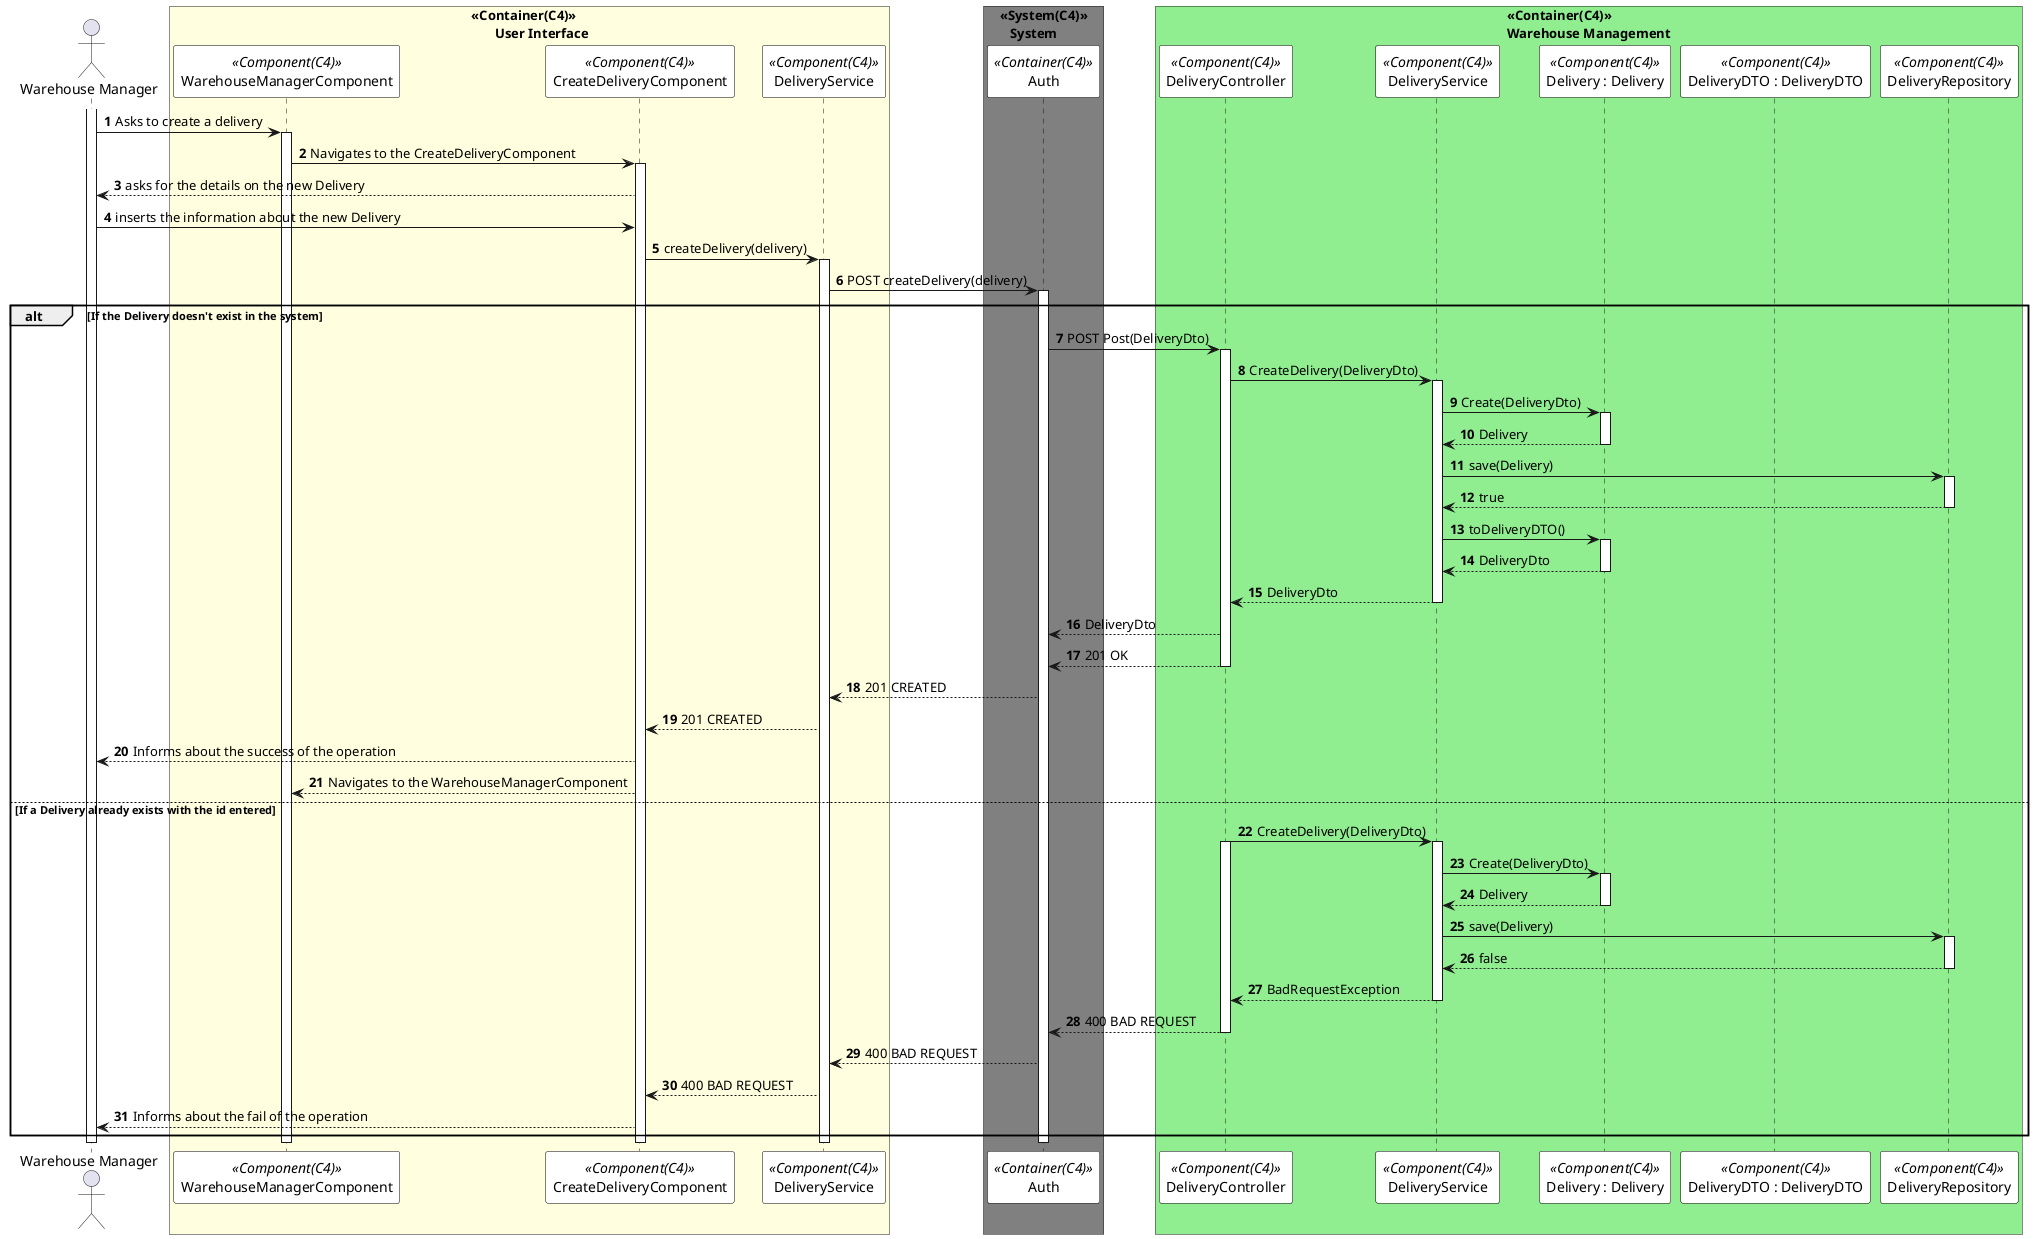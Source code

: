 @startuml createDeliverySD
autonumber

skinparam sequence {
ParticipantBorderColor black
ParticipantBackgroundColor white
}

actor "Warehouse Manager" as admin


box "<<Container(C4)>>\n       User Interface" #LightYellow
participant WarehouseManagerComponent as whComponent <<Component(C4)>>
participant CreateDeliveryComponent as createDeliveryComponent <<Component(C4)>>
participant DeliveryService as deliveryService <<Component(C4)>>
end box

box "<<System(C4)>>\n   System" #Grey
participant Auth as auth <<Container(C4)>>
box "<<Container(C4)>>\nWarehouse Management" #LightGreen
participant DeliveryController as  CTL <<Component(C4)>>
participant DeliveryService as  SV <<Component(C4)>>
participant "Delivery : Delivery" as  delivery <<Component(C4)>>
participant "DeliveryDTO : DeliveryDTO" as  DTO <<Component(C4)>>
participant DeliveryRepository as  DR <<Component(C4)>>
end box

activate admin

admin -> whComponent : Asks to create a delivery
activate whComponent

whComponent -> createDeliveryComponent : Navigates to the CreateDeliveryComponent
activate createDeliveryComponent

createDeliveryComponent --> admin: asks for the details on the new Delivery

admin -> createDeliveryComponent: inserts the information about the new Delivery

createDeliveryComponent -> deliveryService : createDelivery(delivery)
activate deliveryService

deliveryService -> auth : POST createDelivery(delivery)
activate auth



alt If the Delivery doesn't exist in the system 
auth -> CTL: POST Post(DeliveryDto)
activate CTL
CTL -> SV : CreateDelivery(DeliveryDto)
activate SV

SV -> delivery : Create(DeliveryDto)
activate delivery
delivery --> SV : Delivery 
deactivate delivery

SV -> DR : save(Delivery)
activate DR
DR --> SV : true 
deactivate DR

SV -> delivery : toDeliveryDTO()
activate delivery
delivery --> SV : DeliveryDto
deactivate delivery
SV --> CTL : DeliveryDto
deactivate SV
CTL --> auth : DeliveryDto

CTL --> auth: 201 OK
deactivate CTL


auth --> deliveryService: 201 CREATED

deliveryService --> createDeliveryComponent: 201 CREATED



createDeliveryComponent --> admin: Informs about the success of the operation

createDeliveryComponent -->  whComponent: Navigates to the WarehouseManagerComponent



else If a Delivery already exists with the id entered




CTL -> SV : CreateDelivery(DeliveryDto)
activate CTL
activate SV

SV -> delivery : Create(DeliveryDto)
activate delivery
delivery --> SV : Delivery 
deactivate delivery

SV -> DR : save(Delivery)
activate DR
DR --> SV : false
deactivate DR
SV --> CTL : BadRequestException
deactivate SV

CTL --> auth: 400 BAD REQUEST
deactivate CTL


auth --> deliveryService: 400 BAD REQUEST

deliveryService --> createDeliveryComponent: 400 BAD REQUEST

createDeliveryComponent --> admin: Informs about the fail of the operation
end

deactivate auth
deactivate deliveryService
deactivate createDeliveryComponent
deactivate whComponent

deactivate admin

@enduml
